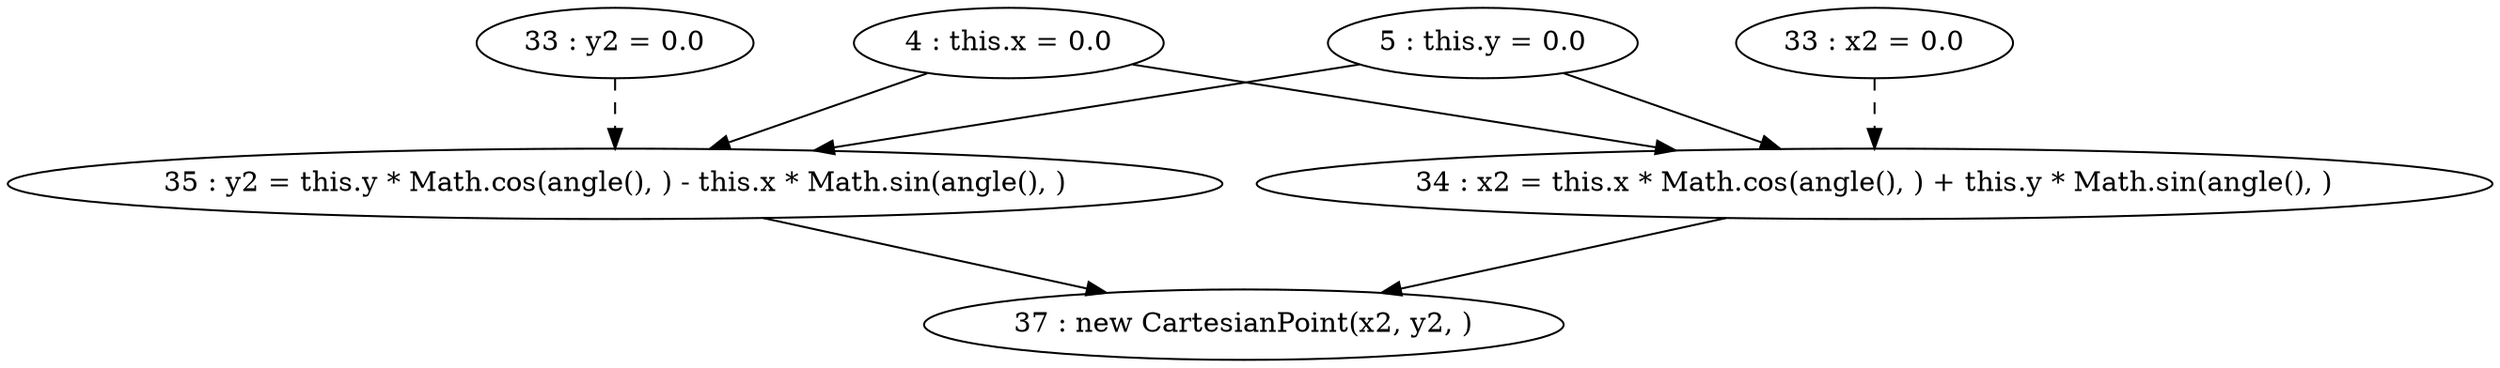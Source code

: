digraph G {
"4 : this.x = 0.0"
"4 : this.x = 0.0" -> "35 : y2 = this.y * Math.cos(angle(), ) - this.x * Math.sin(angle(), )"
"4 : this.x = 0.0" -> "34 : x2 = this.x * Math.cos(angle(), ) + this.y * Math.sin(angle(), )"
"5 : this.y = 0.0"
"5 : this.y = 0.0" -> "35 : y2 = this.y * Math.cos(angle(), ) - this.x * Math.sin(angle(), )"
"5 : this.y = 0.0" -> "34 : x2 = this.x * Math.cos(angle(), ) + this.y * Math.sin(angle(), )"
"33 : x2 = 0.0"
"33 : x2 = 0.0" -> "34 : x2 = this.x * Math.cos(angle(), ) + this.y * Math.sin(angle(), )" [style=dashed]
"33 : y2 = 0.0"
"33 : y2 = 0.0" -> "35 : y2 = this.y * Math.cos(angle(), ) - this.x * Math.sin(angle(), )" [style=dashed]
"34 : x2 = this.x * Math.cos(angle(), ) + this.y * Math.sin(angle(), )"
"34 : x2 = this.x * Math.cos(angle(), ) + this.y * Math.sin(angle(), )" -> "37 : new CartesianPoint(x2, y2, )"
"35 : y2 = this.y * Math.cos(angle(), ) - this.x * Math.sin(angle(), )"
"35 : y2 = this.y * Math.cos(angle(), ) - this.x * Math.sin(angle(), )" -> "37 : new CartesianPoint(x2, y2, )"
"37 : new CartesianPoint(x2, y2, )"
}